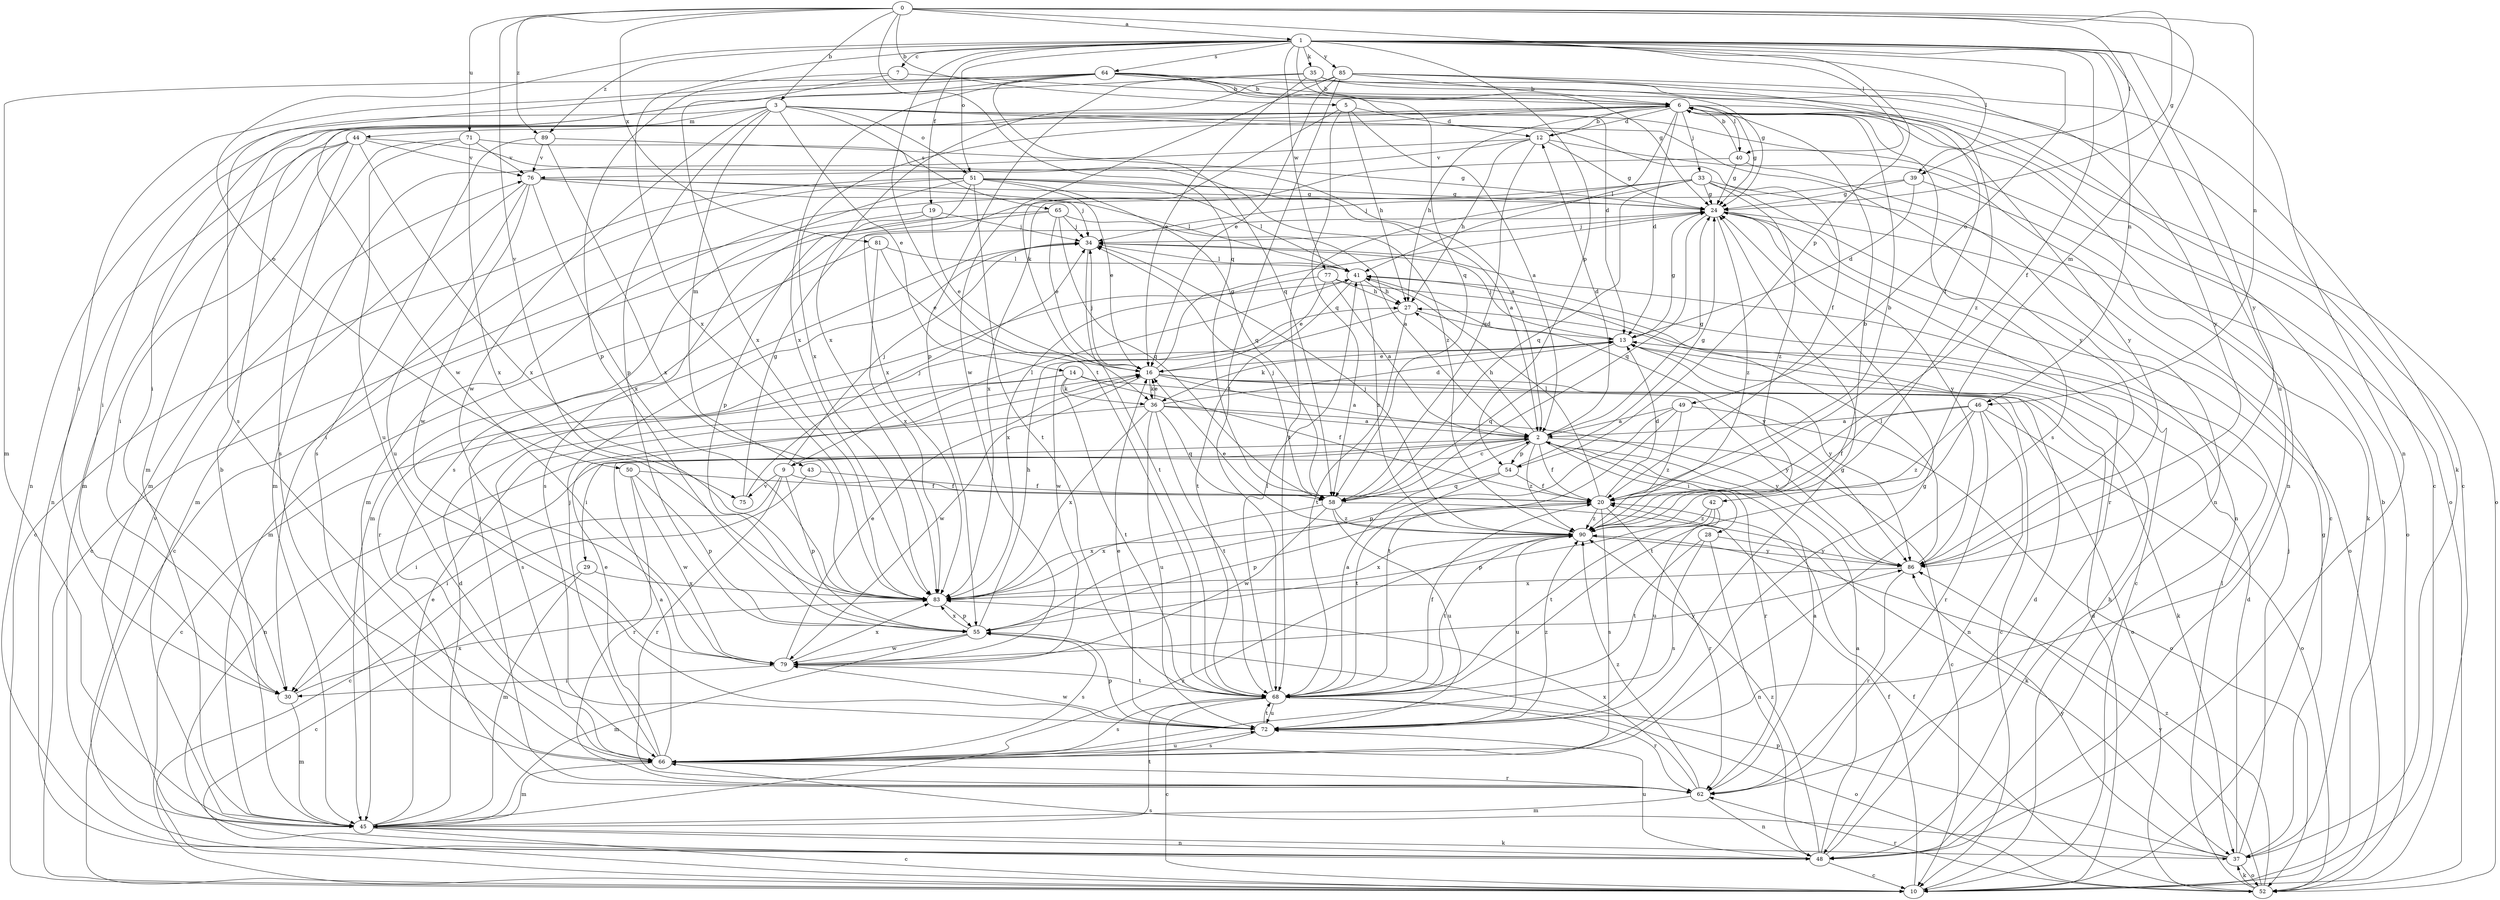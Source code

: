 strict digraph  {
0;
1;
2;
3;
5;
6;
7;
9;
10;
12;
13;
14;
16;
19;
20;
24;
27;
28;
29;
30;
33;
34;
35;
36;
37;
39;
40;
41;
42;
43;
44;
45;
46;
48;
49;
50;
51;
52;
54;
55;
58;
62;
64;
65;
66;
68;
71;
72;
75;
76;
77;
79;
81;
83;
85;
86;
89;
90;
0 -> 1  [label=a];
0 -> 3  [label=b];
0 -> 5  [label=b];
0 -> 24  [label=g];
0 -> 39  [label=l];
0 -> 42  [label=m];
0 -> 46  [label=n];
0 -> 54  [label=p];
0 -> 58  [label=q];
0 -> 71  [label=u];
0 -> 75  [label=v];
0 -> 81  [label=x];
0 -> 89  [label=z];
1 -> 7  [label=c];
1 -> 19  [label=f];
1 -> 20  [label=f];
1 -> 35  [label=k];
1 -> 39  [label=l];
1 -> 40  [label=l];
1 -> 46  [label=n];
1 -> 48  [label=n];
1 -> 49  [label=o];
1 -> 50  [label=o];
1 -> 51  [label=o];
1 -> 54  [label=p];
1 -> 58  [label=q];
1 -> 64  [label=s];
1 -> 68  [label=t];
1 -> 72  [label=u];
1 -> 77  [label=w];
1 -> 83  [label=x];
1 -> 85  [label=y];
1 -> 86  [label=y];
1 -> 89  [label=z];
2 -> 9  [label=c];
2 -> 10  [label=c];
2 -> 12  [label=d];
2 -> 20  [label=f];
2 -> 24  [label=g];
2 -> 27  [label=h];
2 -> 28  [label=i];
2 -> 29  [label=i];
2 -> 30  [label=i];
2 -> 54  [label=p];
2 -> 62  [label=r];
2 -> 90  [label=z];
3 -> 14  [label=e];
3 -> 20  [label=f];
3 -> 43  [label=m];
3 -> 44  [label=m];
3 -> 48  [label=n];
3 -> 51  [label=o];
3 -> 52  [label=o];
3 -> 55  [label=p];
3 -> 65  [label=s];
3 -> 79  [label=w];
3 -> 86  [label=y];
5 -> 2  [label=a];
5 -> 12  [label=d];
5 -> 27  [label=h];
5 -> 36  [label=k];
5 -> 58  [label=q];
6 -> 12  [label=d];
6 -> 13  [label=d];
6 -> 24  [label=g];
6 -> 27  [label=h];
6 -> 30  [label=i];
6 -> 33  [label=j];
6 -> 40  [label=l];
6 -> 41  [label=l];
6 -> 45  [label=m];
6 -> 48  [label=n];
6 -> 52  [label=o];
6 -> 66  [label=s];
6 -> 83  [label=x];
6 -> 86  [label=y];
7 -> 6  [label=b];
7 -> 55  [label=p];
7 -> 83  [label=x];
9 -> 20  [label=f];
9 -> 30  [label=i];
9 -> 34  [label=j];
9 -> 41  [label=l];
9 -> 55  [label=p];
9 -> 62  [label=r];
9 -> 75  [label=v];
10 -> 6  [label=b];
10 -> 13  [label=d];
10 -> 20  [label=f];
10 -> 27  [label=h];
12 -> 6  [label=b];
12 -> 10  [label=c];
12 -> 24  [label=g];
12 -> 27  [label=h];
12 -> 45  [label=m];
12 -> 58  [label=q];
12 -> 76  [label=v];
13 -> 16  [label=e];
13 -> 24  [label=g];
13 -> 34  [label=j];
13 -> 36  [label=k];
13 -> 58  [label=q];
13 -> 86  [label=y];
14 -> 10  [label=c];
14 -> 20  [label=f];
14 -> 36  [label=k];
14 -> 66  [label=s];
14 -> 68  [label=t];
14 -> 86  [label=y];
16 -> 2  [label=a];
16 -> 10  [label=c];
16 -> 24  [label=g];
16 -> 34  [label=j];
16 -> 36  [label=k];
16 -> 37  [label=k];
16 -> 52  [label=o];
16 -> 79  [label=w];
19 -> 10  [label=c];
19 -> 16  [label=e];
19 -> 34  [label=j];
19 -> 66  [label=s];
20 -> 6  [label=b];
20 -> 13  [label=d];
20 -> 41  [label=l];
20 -> 55  [label=p];
20 -> 62  [label=r];
20 -> 66  [label=s];
20 -> 83  [label=x];
20 -> 90  [label=z];
24 -> 34  [label=j];
24 -> 52  [label=o];
24 -> 58  [label=q];
24 -> 62  [label=r];
24 -> 86  [label=y];
24 -> 90  [label=z];
27 -> 13  [label=d];
27 -> 68  [label=t];
27 -> 79  [label=w];
28 -> 48  [label=n];
28 -> 66  [label=s];
28 -> 68  [label=t];
28 -> 86  [label=y];
29 -> 10  [label=c];
29 -> 45  [label=m];
29 -> 83  [label=x];
30 -> 45  [label=m];
30 -> 83  [label=x];
33 -> 24  [label=g];
33 -> 34  [label=j];
33 -> 45  [label=m];
33 -> 48  [label=n];
33 -> 52  [label=o];
33 -> 58  [label=q];
33 -> 68  [label=t];
33 -> 90  [label=z];
34 -> 41  [label=l];
34 -> 68  [label=t];
35 -> 6  [label=b];
35 -> 10  [label=c];
35 -> 16  [label=e];
35 -> 24  [label=g];
35 -> 30  [label=i];
35 -> 55  [label=p];
36 -> 2  [label=a];
36 -> 13  [label=d];
36 -> 16  [label=e];
36 -> 48  [label=n];
36 -> 58  [label=q];
36 -> 68  [label=t];
36 -> 72  [label=u];
36 -> 83  [label=x];
36 -> 86  [label=y];
37 -> 13  [label=d];
37 -> 24  [label=g];
37 -> 34  [label=j];
37 -> 52  [label=o];
37 -> 55  [label=p];
37 -> 66  [label=s];
37 -> 86  [label=y];
39 -> 13  [label=d];
39 -> 24  [label=g];
39 -> 37  [label=k];
39 -> 83  [label=x];
40 -> 6  [label=b];
40 -> 24  [label=g];
40 -> 48  [label=n];
40 -> 83  [label=x];
41 -> 27  [label=h];
41 -> 62  [label=r];
41 -> 68  [label=t];
41 -> 86  [label=y];
41 -> 90  [label=z];
42 -> 55  [label=p];
42 -> 68  [label=t];
42 -> 72  [label=u];
42 -> 90  [label=z];
43 -> 10  [label=c];
43 -> 20  [label=f];
44 -> 30  [label=i];
44 -> 45  [label=m];
44 -> 48  [label=n];
44 -> 66  [label=s];
44 -> 76  [label=v];
44 -> 83  [label=x];
44 -> 90  [label=z];
45 -> 6  [label=b];
45 -> 10  [label=c];
45 -> 13  [label=d];
45 -> 16  [label=e];
45 -> 37  [label=k];
45 -> 48  [label=n];
45 -> 68  [label=t];
45 -> 90  [label=z];
46 -> 2  [label=a];
46 -> 20  [label=f];
46 -> 48  [label=n];
46 -> 52  [label=o];
46 -> 62  [label=r];
46 -> 68  [label=t];
46 -> 90  [label=z];
48 -> 2  [label=a];
48 -> 10  [label=c];
48 -> 13  [label=d];
48 -> 72  [label=u];
48 -> 76  [label=v];
48 -> 90  [label=z];
49 -> 2  [label=a];
49 -> 52  [label=o];
49 -> 55  [label=p];
49 -> 68  [label=t];
49 -> 90  [label=z];
50 -> 20  [label=f];
50 -> 55  [label=p];
50 -> 62  [label=r];
50 -> 79  [label=w];
51 -> 2  [label=a];
51 -> 10  [label=c];
51 -> 16  [label=e];
51 -> 24  [label=g];
51 -> 30  [label=i];
51 -> 41  [label=l];
51 -> 55  [label=p];
51 -> 58  [label=q];
51 -> 66  [label=s];
51 -> 68  [label=t];
52 -> 20  [label=f];
52 -> 37  [label=k];
52 -> 41  [label=l];
52 -> 62  [label=r];
52 -> 86  [label=y];
52 -> 90  [label=z];
54 -> 20  [label=f];
54 -> 24  [label=g];
54 -> 58  [label=q];
54 -> 68  [label=t];
55 -> 27  [label=h];
55 -> 45  [label=m];
55 -> 66  [label=s];
55 -> 79  [label=w];
55 -> 83  [label=x];
58 -> 34  [label=j];
58 -> 37  [label=k];
58 -> 72  [label=u];
58 -> 79  [label=w];
58 -> 83  [label=x];
58 -> 90  [label=z];
62 -> 2  [label=a];
62 -> 34  [label=j];
62 -> 45  [label=m];
62 -> 48  [label=n];
62 -> 83  [label=x];
62 -> 90  [label=z];
64 -> 6  [label=b];
64 -> 10  [label=c];
64 -> 13  [label=d];
64 -> 20  [label=f];
64 -> 24  [label=g];
64 -> 30  [label=i];
64 -> 45  [label=m];
64 -> 58  [label=q];
64 -> 66  [label=s];
64 -> 79  [label=w];
64 -> 83  [label=x];
65 -> 2  [label=a];
65 -> 10  [label=c];
65 -> 16  [label=e];
65 -> 34  [label=j];
65 -> 45  [label=m];
65 -> 58  [label=q];
66 -> 2  [label=a];
66 -> 16  [label=e];
66 -> 24  [label=g];
66 -> 34  [label=j];
66 -> 45  [label=m];
66 -> 62  [label=r];
66 -> 72  [label=u];
68 -> 2  [label=a];
68 -> 10  [label=c];
68 -> 20  [label=f];
68 -> 41  [label=l];
68 -> 52  [label=o];
68 -> 62  [label=r];
68 -> 66  [label=s];
68 -> 72  [label=u];
71 -> 2  [label=a];
71 -> 45  [label=m];
71 -> 72  [label=u];
71 -> 76  [label=v];
71 -> 83  [label=x];
72 -> 16  [label=e];
72 -> 24  [label=g];
72 -> 55  [label=p];
72 -> 66  [label=s];
72 -> 68  [label=t];
72 -> 79  [label=w];
72 -> 90  [label=z];
75 -> 24  [label=g];
75 -> 34  [label=j];
76 -> 24  [label=g];
76 -> 34  [label=j];
76 -> 41  [label=l];
76 -> 45  [label=m];
76 -> 72  [label=u];
76 -> 79  [label=w];
76 -> 83  [label=x];
77 -> 2  [label=a];
77 -> 10  [label=c];
77 -> 16  [label=e];
77 -> 27  [label=h];
77 -> 83  [label=x];
79 -> 16  [label=e];
79 -> 30  [label=i];
79 -> 68  [label=t];
79 -> 83  [label=x];
79 -> 86  [label=y];
81 -> 16  [label=e];
81 -> 41  [label=l];
81 -> 45  [label=m];
81 -> 83  [label=x];
83 -> 55  [label=p];
85 -> 6  [label=b];
85 -> 16  [label=e];
85 -> 37  [label=k];
85 -> 68  [label=t];
85 -> 79  [label=w];
85 -> 83  [label=x];
85 -> 86  [label=y];
85 -> 90  [label=z];
86 -> 41  [label=l];
86 -> 62  [label=r];
86 -> 83  [label=x];
89 -> 24  [label=g];
89 -> 66  [label=s];
89 -> 76  [label=v];
89 -> 83  [label=x];
90 -> 6  [label=b];
90 -> 16  [label=e];
90 -> 34  [label=j];
90 -> 68  [label=t];
90 -> 72  [label=u];
90 -> 83  [label=x];
90 -> 86  [label=y];
}
